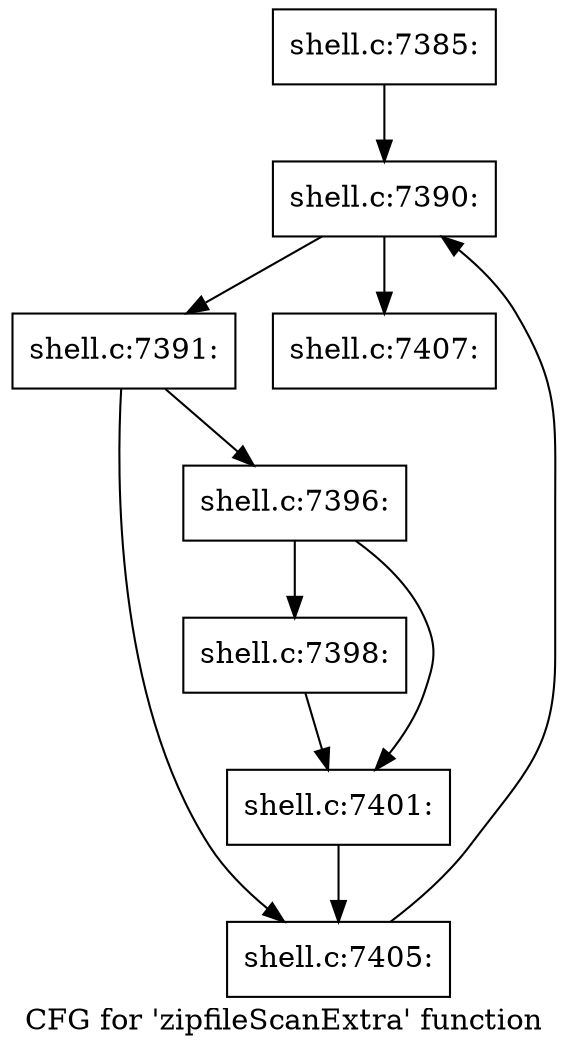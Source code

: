 digraph "CFG for 'zipfileScanExtra' function" {
	label="CFG for 'zipfileScanExtra' function";

	Node0x560276ae6b10 [shape=record,label="{shell.c:7385:}"];
	Node0x560276ae6b10 -> Node0x560276af1b70;
	Node0x560276af1b70 [shape=record,label="{shell.c:7390:}"];
	Node0x560276af1b70 -> Node0x560276af1f90;
	Node0x560276af1b70 -> Node0x560276af1cd0;
	Node0x560276af1f90 [shape=record,label="{shell.c:7391:}"];
	Node0x560276af1f90 -> Node0x560276af2ec0;
	Node0x560276af1f90 -> Node0x560276af3160;
	Node0x560276af3160 [shape=record,label="{shell.c:7396:}"];
	Node0x560276af3160 -> Node0x560276af3820;
	Node0x560276af3160 -> Node0x560276af3870;
	Node0x560276af3820 [shape=record,label="{shell.c:7398:}"];
	Node0x560276af3820 -> Node0x560276af3870;
	Node0x560276af3870 [shape=record,label="{shell.c:7401:}"];
	Node0x560276af3870 -> Node0x560276af2ec0;
	Node0x560276af2ec0 [shape=record,label="{shell.c:7405:}"];
	Node0x560276af2ec0 -> Node0x560276af1b70;
	Node0x560276af1cd0 [shape=record,label="{shell.c:7407:}"];
}
